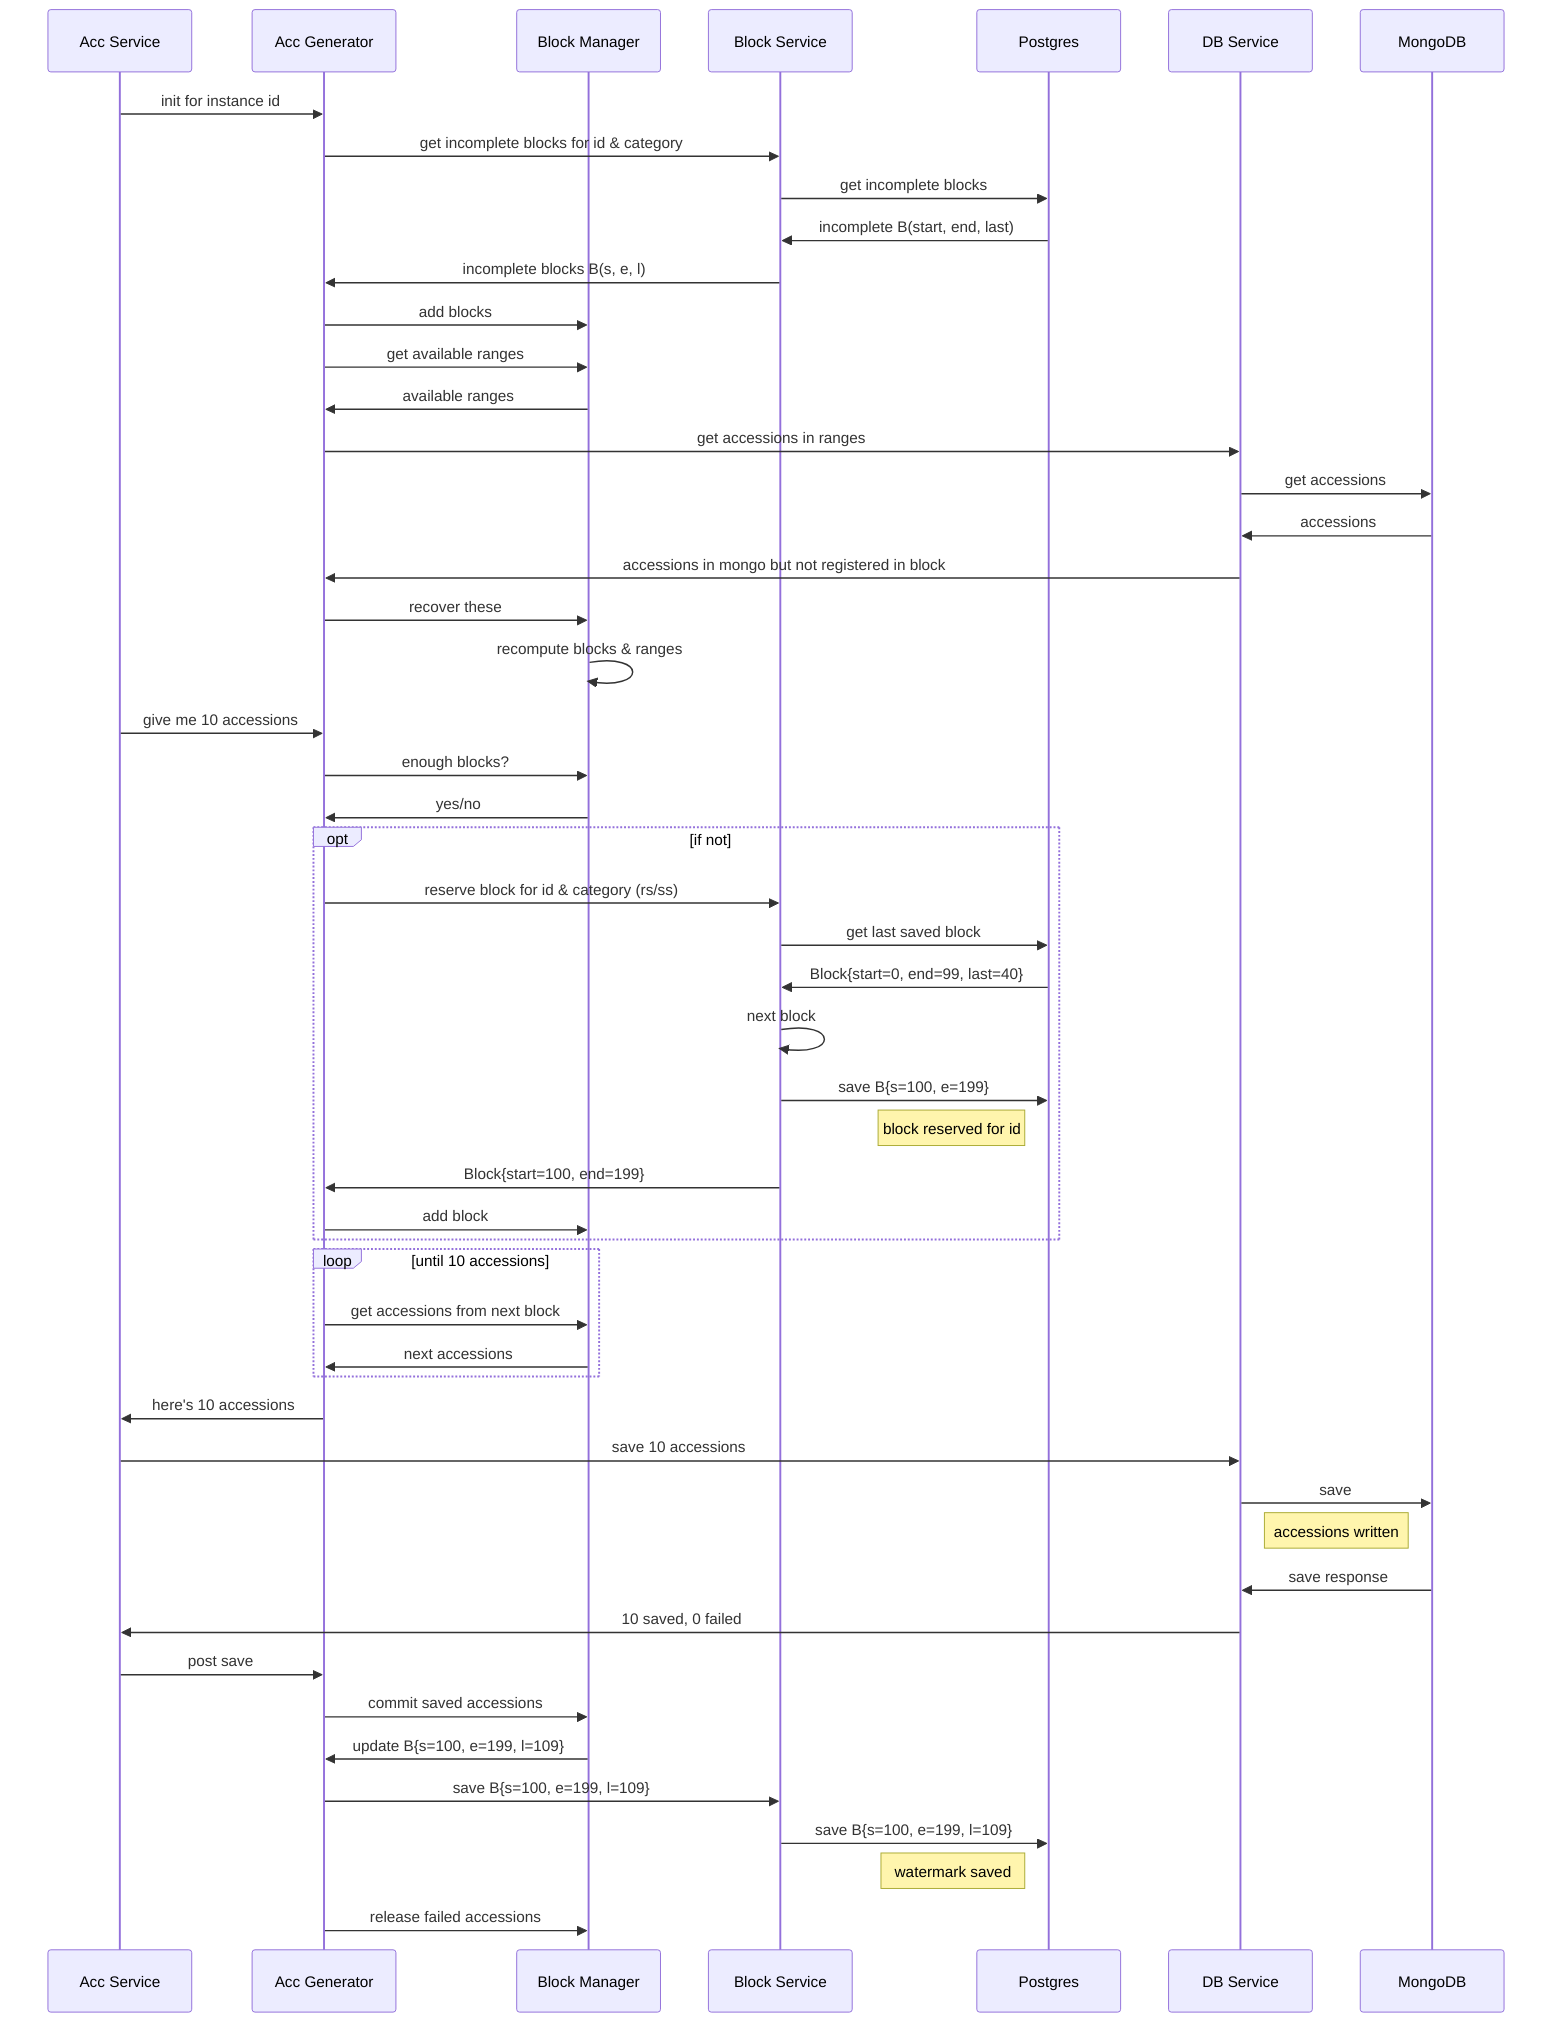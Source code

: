 sequenceDiagram

participant Acc Service
participant Acc Generator
participant Block Manager
participant Block Service
participant Postgres
participant DB Service
participant MongoDB

Acc Service->>Acc Generator: init for instance id
Acc Generator->>Block Service: get incomplete blocks for id & category
Block Service->>Postgres: get incomplete blocks
Postgres->>Block Service: incomplete B(start, end, last)
Block Service->>Acc Generator: incomplete blocks B(s, e, l)
Acc Generator->>Block Manager: add blocks

Acc Generator->>Block Manager: get available ranges
Block Manager->>Acc Generator: available ranges
Acc Generator->>DB Service: get accessions in ranges
DB Service->>MongoDB: get accessions
MongoDB->>DB Service: accessions
DB Service->>Acc Generator: accessions in mongo but not registered in block
Acc Generator->>Block Manager: recover these
Block Manager->>Block Manager: recompute blocks & ranges

Acc Service->>Acc Generator: give me 10 accessions
Acc Generator->>Block Manager: enough blocks?
Block Manager->>Acc Generator: yes/no
opt if not
    Acc Generator->>Block Service: reserve block for id & category (rs/ss)
    Block Service->>Postgres: get last saved block
    Postgres->>Block Service: Block{start=0, end=99, last=40}
    Block Service->>Block Service: next block
    Block Service->>Postgres: save B{s=100, e=199}
    note left of Postgres: block reserved for id
    Block Service->>Acc Generator: Block{start=100, end=199}
    Acc Generator->>Block Manager: add block
end
loop until 10 accessions
    Acc Generator->>Block Manager: get accessions from next block
    Block Manager->>Acc Generator: next accessions
end
Acc Generator->>Acc Service: here's 10 accessions

Acc Service->>DB Service: save 10 accessions
DB Service->>MongoDB: save
note left of MongoDB: accessions written
MongoDB->>DB Service: save response
DB Service->>Acc Service: 10 saved, 0 failed
Acc Service->>Acc Generator: post save
Acc Generator->>Block Manager: commit saved accessions
Block Manager->>Acc Generator: update B{s=100, e=199, l=109}
Acc Generator->>Block Service: save B{s=100, e=199, l=109}
Block Service->>Postgres: save B{s=100, e=199, l=109}
note left of Postgres: watermark saved
Acc Generator->>Block Manager: release failed accessions